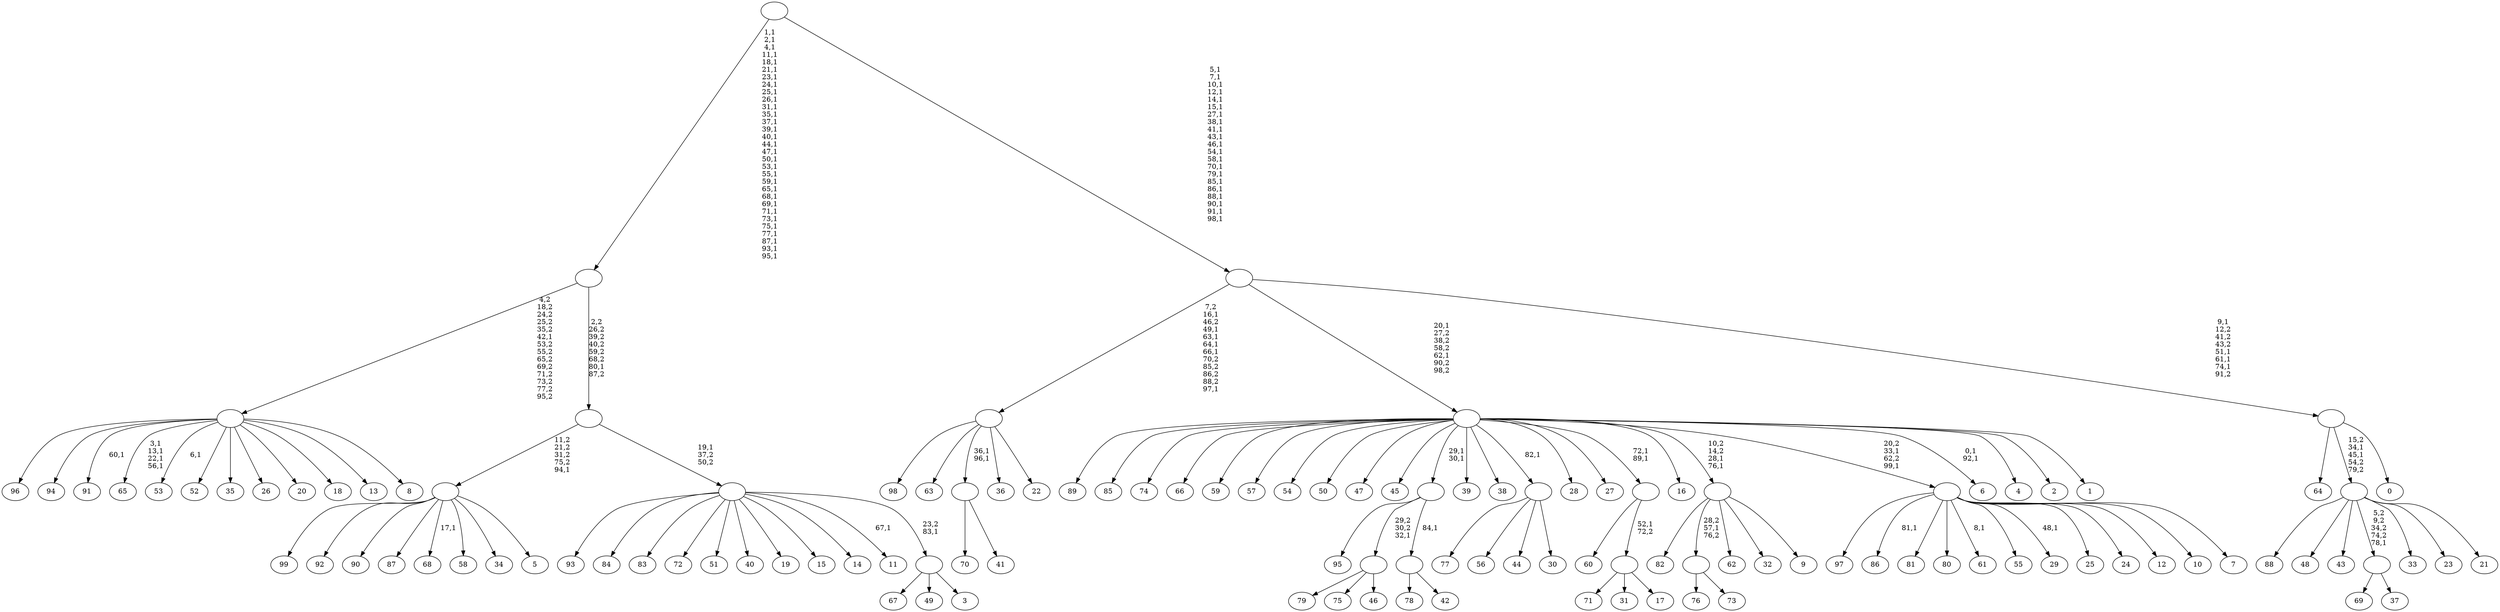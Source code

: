 digraph T {
	200 [label="99"]
	199 [label="98"]
	198 [label="97"]
	197 [label="96"]
	196 [label="95"]
	195 [label="94"]
	194 [label="93"]
	193 [label="92"]
	192 [label="91"]
	190 [label="90"]
	189 [label="89"]
	188 [label="88"]
	187 [label="87"]
	186 [label="86"]
	184 [label="85"]
	183 [label="84"]
	182 [label="83"]
	181 [label="82"]
	180 [label="81"]
	179 [label="80"]
	178 [label="79"]
	177 [label="78"]
	176 [label="77"]
	175 [label="76"]
	174 [label="75"]
	173 [label="74"]
	172 [label="73"]
	171 [label=""]
	170 [label="72"]
	169 [label="71"]
	168 [label="70"]
	167 [label="69"]
	166 [label="68"]
	164 [label="67"]
	163 [label="66"]
	162 [label="65"]
	157 [label="64"]
	156 [label="63"]
	155 [label="62"]
	154 [label="61"]
	152 [label="60"]
	151 [label="59"]
	150 [label="58"]
	149 [label="57"]
	148 [label="56"]
	147 [label="55"]
	146 [label="54"]
	145 [label="53"]
	143 [label="52"]
	142 [label="51"]
	141 [label="50"]
	140 [label="49"]
	139 [label="48"]
	138 [label="47"]
	137 [label="46"]
	136 [label=""]
	135 [label="45"]
	134 [label="44"]
	133 [label="43"]
	132 [label="42"]
	131 [label=""]
	130 [label=""]
	128 [label="41"]
	127 [label=""]
	125 [label="40"]
	124 [label="39"]
	123 [label="38"]
	122 [label="37"]
	121 [label=""]
	120 [label="36"]
	119 [label="35"]
	118 [label="34"]
	117 [label="33"]
	116 [label="32"]
	115 [label="31"]
	114 [label="30"]
	113 [label=""]
	112 [label="29"]
	110 [label="28"]
	109 [label="27"]
	108 [label="26"]
	107 [label="25"]
	106 [label="24"]
	105 [label="23"]
	104 [label="22"]
	103 [label=""]
	97 [label="21"]
	96 [label=""]
	94 [label="20"]
	93 [label="19"]
	92 [label="18"]
	91 [label="17"]
	90 [label=""]
	89 [label=""]
	87 [label="16"]
	86 [label="15"]
	85 [label="14"]
	84 [label="13"]
	83 [label="12"]
	82 [label="11"]
	80 [label="10"]
	79 [label="9"]
	78 [label=""]
	76 [label="8"]
	75 [label=""]
	74 [label="7"]
	73 [label=""]
	71 [label="6"]
	68 [label="5"]
	67 [label=""]
	66 [label="4"]
	65 [label="3"]
	64 [label=""]
	63 [label=""]
	62 [label=""]
	61 [label=""]
	30 [label="2"]
	29 [label="1"]
	28 [label=""]
	26 [label="0"]
	25 [label=""]
	21 [label=""]
	0 [label=""]
	171 -> 175 [label=""]
	171 -> 172 [label=""]
	136 -> 178 [label=""]
	136 -> 174 [label=""]
	136 -> 137 [label=""]
	131 -> 177 [label=""]
	131 -> 132 [label=""]
	130 -> 196 [label=""]
	130 -> 136 [label="29,2\n30,2\n32,1"]
	130 -> 131 [label="84,1"]
	127 -> 168 [label=""]
	127 -> 128 [label=""]
	121 -> 167 [label=""]
	121 -> 122 [label=""]
	113 -> 176 [label=""]
	113 -> 148 [label=""]
	113 -> 134 [label=""]
	113 -> 114 [label=""]
	103 -> 127 [label="36,1\n96,1"]
	103 -> 199 [label=""]
	103 -> 156 [label=""]
	103 -> 120 [label=""]
	103 -> 104 [label=""]
	96 -> 188 [label=""]
	96 -> 139 [label=""]
	96 -> 133 [label=""]
	96 -> 121 [label="5,2\n9,2\n34,2\n74,2\n78,1"]
	96 -> 117 [label=""]
	96 -> 105 [label=""]
	96 -> 97 [label=""]
	90 -> 169 [label=""]
	90 -> 115 [label=""]
	90 -> 91 [label=""]
	89 -> 152 [label=""]
	89 -> 90 [label="52,1\n72,2"]
	78 -> 181 [label=""]
	78 -> 171 [label="28,2\n57,1\n76,2"]
	78 -> 155 [label=""]
	78 -> 116 [label=""]
	78 -> 79 [label=""]
	75 -> 145 [label="6,1"]
	75 -> 162 [label="3,1\n13,1\n22,1\n56,1"]
	75 -> 192 [label="60,1"]
	75 -> 197 [label=""]
	75 -> 195 [label=""]
	75 -> 143 [label=""]
	75 -> 119 [label=""]
	75 -> 108 [label=""]
	75 -> 94 [label=""]
	75 -> 92 [label=""]
	75 -> 84 [label=""]
	75 -> 76 [label=""]
	73 -> 112 [label="48,1"]
	73 -> 154 [label="8,1"]
	73 -> 186 [label="81,1"]
	73 -> 198 [label=""]
	73 -> 180 [label=""]
	73 -> 179 [label=""]
	73 -> 147 [label=""]
	73 -> 107 [label=""]
	73 -> 106 [label=""]
	73 -> 83 [label=""]
	73 -> 80 [label=""]
	73 -> 74 [label=""]
	67 -> 166 [label="17,1"]
	67 -> 200 [label=""]
	67 -> 193 [label=""]
	67 -> 190 [label=""]
	67 -> 187 [label=""]
	67 -> 150 [label=""]
	67 -> 118 [label=""]
	67 -> 68 [label=""]
	64 -> 164 [label=""]
	64 -> 140 [label=""]
	64 -> 65 [label=""]
	63 -> 82 [label="67,1"]
	63 -> 194 [label=""]
	63 -> 183 [label=""]
	63 -> 182 [label=""]
	63 -> 170 [label=""]
	63 -> 142 [label=""]
	63 -> 125 [label=""]
	63 -> 93 [label=""]
	63 -> 86 [label=""]
	63 -> 85 [label=""]
	63 -> 64 [label="23,2\n83,1"]
	62 -> 67 [label="11,2\n21,2\n31,2\n75,2\n94,1"]
	62 -> 63 [label="19,1\n37,2\n50,2"]
	61 -> 75 [label="4,2\n18,2\n24,2\n25,2\n35,2\n42,1\n53,2\n55,2\n65,2\n69,2\n71,2\n73,2\n77,2\n95,2"]
	61 -> 62 [label="2,2\n26,2\n39,2\n40,2\n59,2\n68,2\n80,1\n87,2"]
	28 -> 71 [label="0,1\n92,1"]
	28 -> 73 [label="20,2\n33,1\n62,2\n99,1"]
	28 -> 78 [label="10,2\n14,2\n28,1\n76,1"]
	28 -> 89 [label="72,1\n89,1"]
	28 -> 130 [label="29,1\n30,1"]
	28 -> 189 [label=""]
	28 -> 184 [label=""]
	28 -> 173 [label=""]
	28 -> 163 [label=""]
	28 -> 151 [label=""]
	28 -> 149 [label=""]
	28 -> 146 [label=""]
	28 -> 141 [label=""]
	28 -> 138 [label=""]
	28 -> 135 [label=""]
	28 -> 124 [label=""]
	28 -> 123 [label=""]
	28 -> 113 [label="82,1"]
	28 -> 110 [label=""]
	28 -> 109 [label=""]
	28 -> 87 [label=""]
	28 -> 66 [label=""]
	28 -> 30 [label=""]
	28 -> 29 [label=""]
	25 -> 96 [label="15,2\n34,1\n45,1\n54,2\n79,2"]
	25 -> 157 [label=""]
	25 -> 26 [label=""]
	21 -> 25 [label="9,1\n12,2\n41,2\n43,2\n51,1\n61,1\n74,1\n91,2"]
	21 -> 28 [label="20,1\n27,2\n38,2\n58,2\n62,1\n90,2\n98,2"]
	21 -> 103 [label="7,2\n16,1\n46,2\n49,1\n63,1\n64,1\n66,1\n70,2\n85,2\n86,2\n88,2\n97,1"]
	0 -> 21 [label="5,1\n7,1\n10,1\n12,1\n14,1\n15,1\n27,1\n38,1\n41,1\n43,1\n46,1\n54,1\n58,1\n70,1\n79,1\n85,1\n86,1\n88,1\n90,1\n91,1\n98,1"]
	0 -> 61 [label="1,1\n2,1\n4,1\n11,1\n18,1\n21,1\n23,1\n24,1\n25,1\n26,1\n31,1\n35,1\n37,1\n39,1\n40,1\n44,1\n47,1\n50,1\n53,1\n55,1\n59,1\n65,1\n68,1\n69,1\n71,1\n73,1\n75,1\n77,1\n87,1\n93,1\n95,1"]
}
